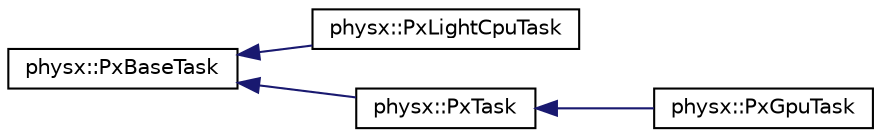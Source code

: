 digraph "Graphical Class Hierarchy"
{
  edge [fontname="Helvetica",fontsize="10",labelfontname="Helvetica",labelfontsize="10"];
  node [fontname="Helvetica",fontsize="10",shape=record];
  rankdir="LR";
  Node0 [label="physx::PxBaseTask",height=0.2,width=0.4,color="black", fillcolor="white", style="filled",URL="$classphysx_1_1PxBaseTask.html",tooltip="Base class of all task types. "];
  Node0 -> Node1 [dir="back",color="midnightblue",fontsize="10",style="solid",fontname="Helvetica"];
  Node1 [label="physx::PxLightCpuTask",height=0.2,width=0.4,color="black", fillcolor="white", style="filled",URL="$classphysx_1_1PxLightCpuTask.html",tooltip="A PxBaseTask implementation with immediate execution and simple dependencies. "];
  Node0 -> Node2 [dir="back",color="midnightblue",fontsize="10",style="solid",fontname="Helvetica"];
  Node2 [label="physx::PxTask",height=0.2,width=0.4,color="black", fillcolor="white", style="filled",URL="$classphysx_1_1PxTask.html",tooltip="A PxBaseTask implementation with deferred execution and full dependencies. "];
  Node2 -> Node3 [dir="back",color="midnightblue",fontsize="10",style="solid",fontname="Helvetica"];
  Node3 [label="physx::PxGpuTask",height=0.2,width=0.4,color="black", fillcolor="white", style="filled",URL="$classphysx_1_1PxGpuTask.html",tooltip="PxTask implementation for launching CUDA work. "];
}
